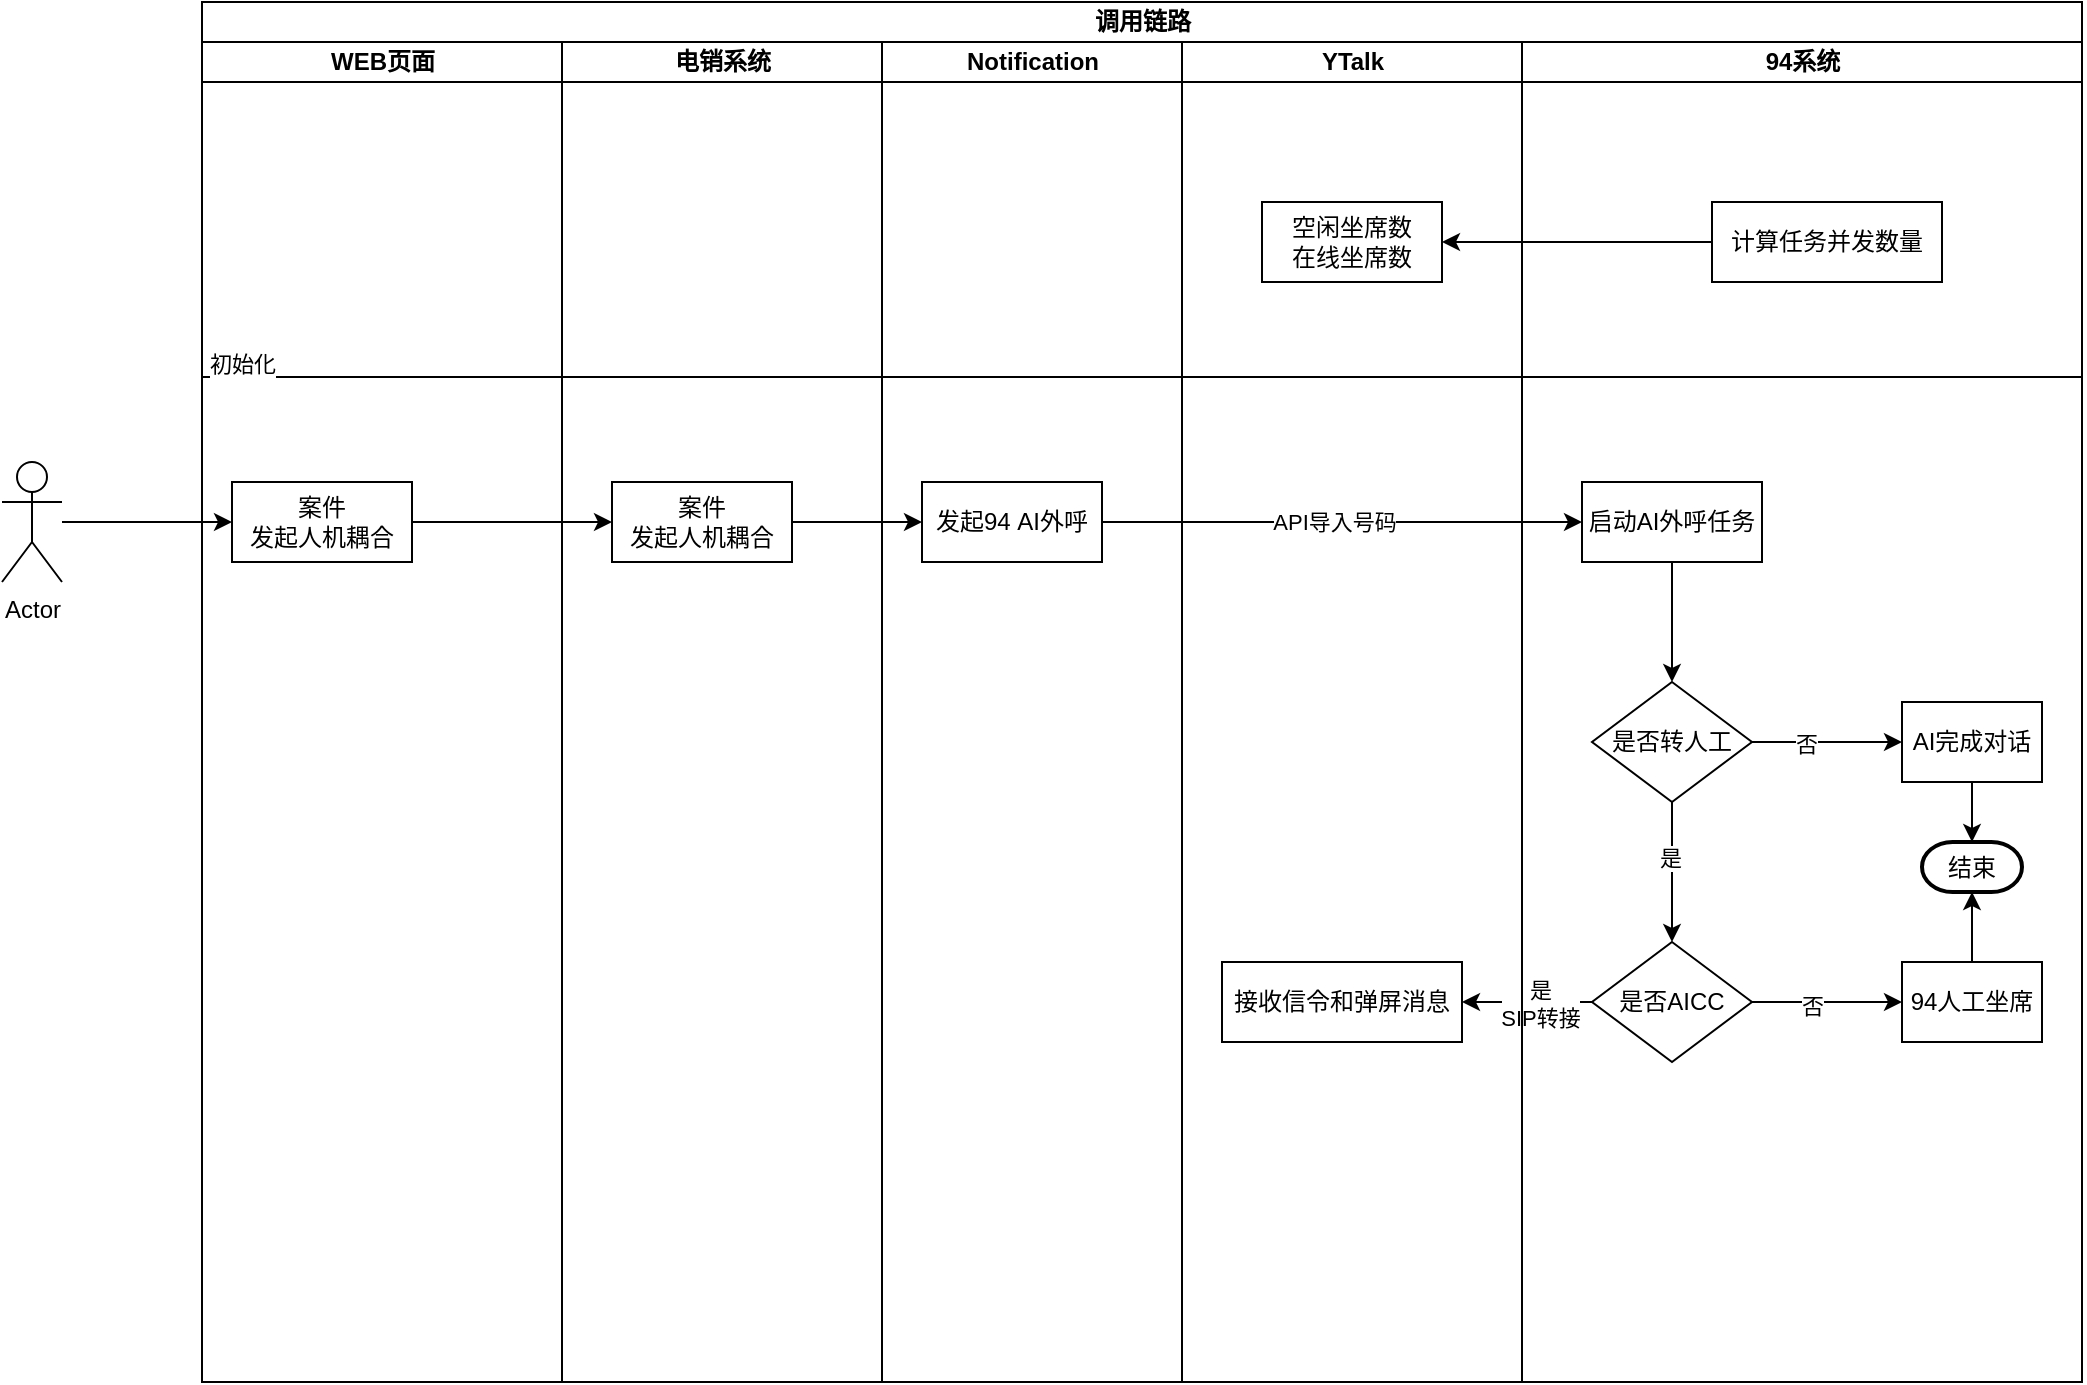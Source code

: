 <mxfile version="21.6.6" type="github">
  <diagram name="调用链路" id="Lr2nZqK2E54NiZKOLUjm">
    <mxGraphModel dx="1434" dy="790" grid="1" gridSize="10" guides="1" tooltips="1" connect="1" arrows="1" fold="1" page="1" pageScale="1" pageWidth="827" pageHeight="1169" math="0" shadow="0">
      <root>
        <mxCell id="0" />
        <mxCell id="1" parent="0" />
        <mxCell id="_1bM7Vzk3lpORluig_xV-5" value="调用链路" style="swimlane;childLayout=stackLayout;resizeParent=1;resizeParentMax=0;startSize=20;html=1;" vertex="1" parent="1">
          <mxGeometry x="210" y="110" width="940" height="690" as="geometry" />
        </mxCell>
        <mxCell id="_1bM7Vzk3lpORluig_xV-10" value="WEB页面" style="swimlane;startSize=20;html=1;fontSize=12;" vertex="1" parent="_1bM7Vzk3lpORluig_xV-5">
          <mxGeometry y="20" width="180" height="670" as="geometry" />
        </mxCell>
        <mxCell id="_1bM7Vzk3lpORluig_xV-18" value="案件&lt;br&gt;发起人机耦合" style="rounded=0;whiteSpace=wrap;html=1;" vertex="1" parent="_1bM7Vzk3lpORluig_xV-10">
          <mxGeometry x="15" y="220" width="90" height="40" as="geometry" />
        </mxCell>
        <mxCell id="_1bM7Vzk3lpORluig_xV-6" value="电销系统" style="swimlane;startSize=20;html=1;fontSize=12;" vertex="1" parent="_1bM7Vzk3lpORluig_xV-5">
          <mxGeometry x="180" y="20" width="160" height="670" as="geometry" />
        </mxCell>
        <mxCell id="_1bM7Vzk3lpORluig_xV-21" value="案件&lt;br&gt;发起人机耦合" style="rounded=0;whiteSpace=wrap;html=1;" vertex="1" parent="_1bM7Vzk3lpORluig_xV-6">
          <mxGeometry x="25" y="220" width="90" height="40" as="geometry" />
        </mxCell>
        <mxCell id="_1bM7Vzk3lpORluig_xV-7" value="Notification" style="swimlane;startSize=20;html=1;fontSize=12;" vertex="1" parent="_1bM7Vzk3lpORluig_xV-5">
          <mxGeometry x="340" y="20" width="150" height="670" as="geometry" />
        </mxCell>
        <mxCell id="_1bM7Vzk3lpORluig_xV-23" value="发起94 AI外呼" style="rounded=0;whiteSpace=wrap;html=1;" vertex="1" parent="_1bM7Vzk3lpORluig_xV-7">
          <mxGeometry x="20" y="220" width="90" height="40" as="geometry" />
        </mxCell>
        <mxCell id="_1bM7Vzk3lpORluig_xV-9" value="YTalk" style="swimlane;startSize=20;html=1;fontSize=12;" vertex="1" parent="_1bM7Vzk3lpORluig_xV-5">
          <mxGeometry x="490" y="20" width="170" height="670" as="geometry" />
        </mxCell>
        <mxCell id="_1bM7Vzk3lpORluig_xV-44" value="接收信令和弹屏消息" style="rounded=0;whiteSpace=wrap;html=1;" vertex="1" parent="_1bM7Vzk3lpORluig_xV-9">
          <mxGeometry x="20" y="460" width="120" height="40" as="geometry" />
        </mxCell>
        <mxCell id="_1bM7Vzk3lpORluig_xV-80" value="空闲坐席数&lt;br&gt;在线坐席数" style="rounded=0;whiteSpace=wrap;html=1;" vertex="1" parent="_1bM7Vzk3lpORluig_xV-9">
          <mxGeometry x="40" y="80" width="90" height="40" as="geometry" />
        </mxCell>
        <mxCell id="_1bM7Vzk3lpORluig_xV-22" style="edgeStyle=orthogonalEdgeStyle;rounded=0;orthogonalLoop=1;jettySize=auto;html=1;exitX=1;exitY=0.5;exitDx=0;exitDy=0;entryX=0;entryY=0.5;entryDx=0;entryDy=0;" edge="1" parent="_1bM7Vzk3lpORluig_xV-5" source="_1bM7Vzk3lpORluig_xV-18" target="_1bM7Vzk3lpORluig_xV-21">
          <mxGeometry relative="1" as="geometry" />
        </mxCell>
        <mxCell id="_1bM7Vzk3lpORluig_xV-24" style="edgeStyle=orthogonalEdgeStyle;rounded=0;orthogonalLoop=1;jettySize=auto;html=1;exitX=1;exitY=0.5;exitDx=0;exitDy=0;entryX=0;entryY=0.5;entryDx=0;entryDy=0;" edge="1" parent="_1bM7Vzk3lpORluig_xV-5" source="_1bM7Vzk3lpORluig_xV-21" target="_1bM7Vzk3lpORluig_xV-23">
          <mxGeometry relative="1" as="geometry" />
        </mxCell>
        <mxCell id="_1bM7Vzk3lpORluig_xV-26" style="edgeStyle=orthogonalEdgeStyle;rounded=0;orthogonalLoop=1;jettySize=auto;html=1;exitX=1;exitY=0.5;exitDx=0;exitDy=0;entryX=0;entryY=0.5;entryDx=0;entryDy=0;" edge="1" parent="_1bM7Vzk3lpORluig_xV-5" source="_1bM7Vzk3lpORluig_xV-23" target="_1bM7Vzk3lpORluig_xV-25">
          <mxGeometry relative="1" as="geometry" />
        </mxCell>
        <mxCell id="_1bM7Vzk3lpORluig_xV-27" value="API导入号码" style="edgeLabel;html=1;align=center;verticalAlign=middle;resizable=0;points=[];" vertex="1" connectable="0" parent="_1bM7Vzk3lpORluig_xV-26">
          <mxGeometry x="-0.032" y="-3" relative="1" as="geometry">
            <mxPoint y="-3" as="offset" />
          </mxGeometry>
        </mxCell>
        <mxCell id="_1bM7Vzk3lpORluig_xV-45" style="edgeStyle=orthogonalEdgeStyle;rounded=0;orthogonalLoop=1;jettySize=auto;html=1;" edge="1" parent="_1bM7Vzk3lpORluig_xV-5" source="_1bM7Vzk3lpORluig_xV-35" target="_1bM7Vzk3lpORluig_xV-44">
          <mxGeometry relative="1" as="geometry" />
        </mxCell>
        <mxCell id="_1bM7Vzk3lpORluig_xV-46" value="是&lt;br&gt;SIP转接" style="edgeLabel;html=1;align=center;verticalAlign=middle;resizable=0;points=[];" vertex="1" connectable="0" parent="_1bM7Vzk3lpORluig_xV-45">
          <mxGeometry x="-0.2" y="1" relative="1" as="geometry">
            <mxPoint as="offset" />
          </mxGeometry>
        </mxCell>
        <mxCell id="_1bM7Vzk3lpORluig_xV-8" value="94系统" style="swimlane;startSize=20;html=1;fontSize=12;" vertex="1" parent="_1bM7Vzk3lpORluig_xV-5">
          <mxGeometry x="660" y="20" width="280" height="670" as="geometry" />
        </mxCell>
        <mxCell id="_1bM7Vzk3lpORluig_xV-29" value="" style="edgeStyle=orthogonalEdgeStyle;rounded=0;orthogonalLoop=1;jettySize=auto;html=1;" edge="1" parent="_1bM7Vzk3lpORluig_xV-8" source="_1bM7Vzk3lpORluig_xV-25" target="_1bM7Vzk3lpORluig_xV-28">
          <mxGeometry relative="1" as="geometry" />
        </mxCell>
        <mxCell id="_1bM7Vzk3lpORluig_xV-25" value="启动AI外呼任务" style="rounded=0;whiteSpace=wrap;html=1;" vertex="1" parent="_1bM7Vzk3lpORluig_xV-8">
          <mxGeometry x="30" y="220" width="90" height="40" as="geometry" />
        </mxCell>
        <mxCell id="_1bM7Vzk3lpORluig_xV-31" style="edgeStyle=orthogonalEdgeStyle;rounded=0;orthogonalLoop=1;jettySize=auto;html=1;entryX=0;entryY=0.5;entryDx=0;entryDy=0;" edge="1" parent="_1bM7Vzk3lpORluig_xV-8" source="_1bM7Vzk3lpORluig_xV-28" target="_1bM7Vzk3lpORluig_xV-33">
          <mxGeometry relative="1" as="geometry">
            <mxPoint x="170" y="350" as="targetPoint" />
          </mxGeometry>
        </mxCell>
        <mxCell id="_1bM7Vzk3lpORluig_xV-32" value="否" style="edgeLabel;html=1;align=center;verticalAlign=middle;resizable=0;points=[];" vertex="1" connectable="0" parent="_1bM7Vzk3lpORluig_xV-31">
          <mxGeometry x="-0.289" y="-1" relative="1" as="geometry">
            <mxPoint as="offset" />
          </mxGeometry>
        </mxCell>
        <mxCell id="_1bM7Vzk3lpORluig_xV-36" style="edgeStyle=orthogonalEdgeStyle;rounded=0;orthogonalLoop=1;jettySize=auto;html=1;" edge="1" parent="_1bM7Vzk3lpORluig_xV-8" source="_1bM7Vzk3lpORluig_xV-28" target="_1bM7Vzk3lpORluig_xV-35">
          <mxGeometry relative="1" as="geometry" />
        </mxCell>
        <mxCell id="_1bM7Vzk3lpORluig_xV-42" value="是" style="edgeLabel;html=1;align=center;verticalAlign=middle;resizable=0;points=[];" vertex="1" connectable="0" parent="_1bM7Vzk3lpORluig_xV-36">
          <mxGeometry x="-0.2" y="-1" relative="1" as="geometry">
            <mxPoint as="offset" />
          </mxGeometry>
        </mxCell>
        <mxCell id="_1bM7Vzk3lpORluig_xV-28" value="是否转人工" style="rhombus;whiteSpace=wrap;html=1;rounded=0;" vertex="1" parent="_1bM7Vzk3lpORluig_xV-8">
          <mxGeometry x="35" y="320" width="80" height="60" as="geometry" />
        </mxCell>
        <mxCell id="_1bM7Vzk3lpORluig_xV-30" value="结束" style="strokeWidth=2;html=1;shape=mxgraph.flowchart.terminator;whiteSpace=wrap;" vertex="1" parent="_1bM7Vzk3lpORluig_xV-8">
          <mxGeometry x="200" y="400" width="50" height="25" as="geometry" />
        </mxCell>
        <mxCell id="_1bM7Vzk3lpORluig_xV-34" style="edgeStyle=orthogonalEdgeStyle;rounded=0;orthogonalLoop=1;jettySize=auto;html=1;entryX=0.5;entryY=0;entryDx=0;entryDy=0;entryPerimeter=0;" edge="1" parent="_1bM7Vzk3lpORluig_xV-8" source="_1bM7Vzk3lpORluig_xV-33" target="_1bM7Vzk3lpORluig_xV-30">
          <mxGeometry relative="1" as="geometry" />
        </mxCell>
        <mxCell id="_1bM7Vzk3lpORluig_xV-33" value="AI完成对话" style="rounded=0;whiteSpace=wrap;html=1;" vertex="1" parent="_1bM7Vzk3lpORluig_xV-8">
          <mxGeometry x="190" y="330" width="70" height="40" as="geometry" />
        </mxCell>
        <mxCell id="_1bM7Vzk3lpORluig_xV-40" style="edgeStyle=orthogonalEdgeStyle;rounded=0;orthogonalLoop=1;jettySize=auto;html=1;" edge="1" parent="_1bM7Vzk3lpORluig_xV-8" source="_1bM7Vzk3lpORluig_xV-35" target="_1bM7Vzk3lpORluig_xV-39">
          <mxGeometry relative="1" as="geometry" />
        </mxCell>
        <mxCell id="_1bM7Vzk3lpORluig_xV-43" value="否" style="edgeLabel;html=1;align=center;verticalAlign=middle;resizable=0;points=[];" vertex="1" connectable="0" parent="_1bM7Vzk3lpORluig_xV-40">
          <mxGeometry x="-0.2" y="-2" relative="1" as="geometry">
            <mxPoint as="offset" />
          </mxGeometry>
        </mxCell>
        <mxCell id="_1bM7Vzk3lpORluig_xV-35" value="是否AICC" style="rhombus;whiteSpace=wrap;html=1;rounded=0;" vertex="1" parent="_1bM7Vzk3lpORluig_xV-8">
          <mxGeometry x="35" y="450" width="80" height="60" as="geometry" />
        </mxCell>
        <mxCell id="_1bM7Vzk3lpORluig_xV-41" style="edgeStyle=orthogonalEdgeStyle;rounded=0;orthogonalLoop=1;jettySize=auto;html=1;exitX=0.5;exitY=0;exitDx=0;exitDy=0;entryX=0.5;entryY=1;entryDx=0;entryDy=0;entryPerimeter=0;" edge="1" parent="_1bM7Vzk3lpORluig_xV-8" source="_1bM7Vzk3lpORluig_xV-39" target="_1bM7Vzk3lpORluig_xV-30">
          <mxGeometry relative="1" as="geometry" />
        </mxCell>
        <mxCell id="_1bM7Vzk3lpORluig_xV-39" value="94人工坐席" style="rounded=0;whiteSpace=wrap;html=1;" vertex="1" parent="_1bM7Vzk3lpORluig_xV-8">
          <mxGeometry x="190" y="460" width="70" height="40" as="geometry" />
        </mxCell>
        <mxCell id="_1bM7Vzk3lpORluig_xV-47" value="计算任务并发数量" style="rounded=0;whiteSpace=wrap;html=1;" vertex="1" parent="_1bM7Vzk3lpORluig_xV-8">
          <mxGeometry x="95" y="80" width="115" height="40" as="geometry" />
        </mxCell>
        <mxCell id="_1bM7Vzk3lpORluig_xV-81" style="edgeStyle=orthogonalEdgeStyle;rounded=0;orthogonalLoop=1;jettySize=auto;html=1;entryX=1;entryY=0.5;entryDx=0;entryDy=0;" edge="1" parent="_1bM7Vzk3lpORluig_xV-5" source="_1bM7Vzk3lpORluig_xV-47" target="_1bM7Vzk3lpORluig_xV-80">
          <mxGeometry relative="1" as="geometry" />
        </mxCell>
        <mxCell id="_1bM7Vzk3lpORluig_xV-82" value="" style="endArrow=none;html=1;rounded=0;entryX=1;entryY=0.25;entryDx=0;entryDy=0;exitX=0;exitY=0.25;exitDx=0;exitDy=0;" edge="1" parent="_1bM7Vzk3lpORluig_xV-5" source="_1bM7Vzk3lpORluig_xV-10" target="_1bM7Vzk3lpORluig_xV-8">
          <mxGeometry width="50" height="50" relative="1" as="geometry">
            <mxPoint y="210" as="sourcePoint" />
            <mxPoint x="50" y="160" as="targetPoint" />
          </mxGeometry>
        </mxCell>
        <mxCell id="_1bM7Vzk3lpORluig_xV-83" value="初始化" style="edgeLabel;html=1;align=center;verticalAlign=middle;resizable=0;points=[];" vertex="1" connectable="0" parent="_1bM7Vzk3lpORluig_xV-82">
          <mxGeometry x="-0.96" relative="1" as="geometry">
            <mxPoint x="1" y="-7" as="offset" />
          </mxGeometry>
        </mxCell>
        <mxCell id="_1bM7Vzk3lpORluig_xV-20" style="edgeStyle=orthogonalEdgeStyle;rounded=0;orthogonalLoop=1;jettySize=auto;html=1;entryX=0;entryY=0.5;entryDx=0;entryDy=0;" edge="1" parent="1" source="_1bM7Vzk3lpORluig_xV-19" target="_1bM7Vzk3lpORluig_xV-18">
          <mxGeometry relative="1" as="geometry">
            <mxPoint x="230" y="360" as="targetPoint" />
          </mxGeometry>
        </mxCell>
        <mxCell id="_1bM7Vzk3lpORluig_xV-19" value="Actor" style="shape=umlActor;verticalLabelPosition=bottom;verticalAlign=top;html=1;outlineConnect=0;" vertex="1" parent="1">
          <mxGeometry x="110" y="340" width="30" height="60" as="geometry" />
        </mxCell>
      </root>
    </mxGraphModel>
  </diagram>
</mxfile>

